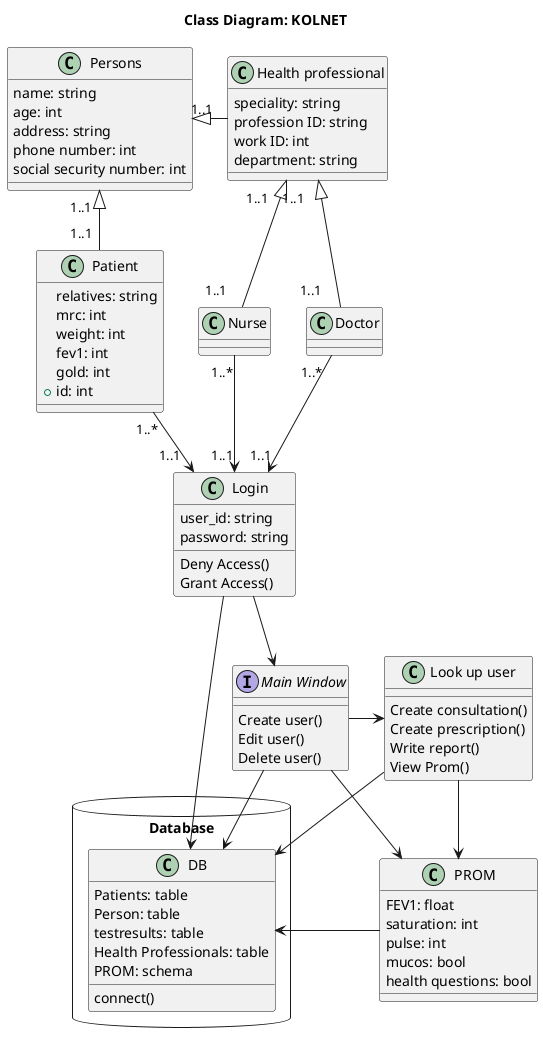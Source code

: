 @startuml
'https://plantuml.com/class-diagram
title Class Diagram: KOLNET

class "Persons" as persons{
name: string
age: int
address: string
phone number: int
social security number: int
}

class "PROM" as prom {
FEV1: float
saturation: int
pulse: int
mucos: bool
health questions: bool
}

class "Patient" as patient{
relatives: string
mrc: int
weight: int
fev1: int
gold: int
+id: int
}

class "Doctor" as doctor

class "Nurse" as nurse

class "Health professional" as HP {
speciality: string
profession ID: string
work ID: int
department: string
}

interface "Main Window" as MW {
Create user()
Edit user()
Delete user()
}

class "Login" as login{
user_id: string
password: string
Deny Access()
Grant Access()
}


class "Look up user" as LU
LU : Create consultation()
LU : Create prescription()
LU : Write report()
LU : View Prom()

package Database <<Database>> {
class "DB" as db_hp
}
db_hp : Patients: table
db_hp : Person: table
db_hp : testresults: table
db_hp : Health Professionals: table
db_hp : PROM: schema
db_hp : connect()



persons "1..1  "<|- HP
persons "1..1  "<|-- "1..1  "patient
HP "1..1    "  <|-- "1..1    "doctor
HP "  1..1    "  <|-- "1..1    " nurse
doctor " 1..* "--> "1..1" login
nurse " 1..*"--> " 1..1" login
patient " 1..*"--> "1..1  " login
login -->  MW
MW -> LU
MW --> db_hp
MW --> prom
login -> db_hp
LU --> prom
db_hp <- LU
prom ----> db_hp

@enduml